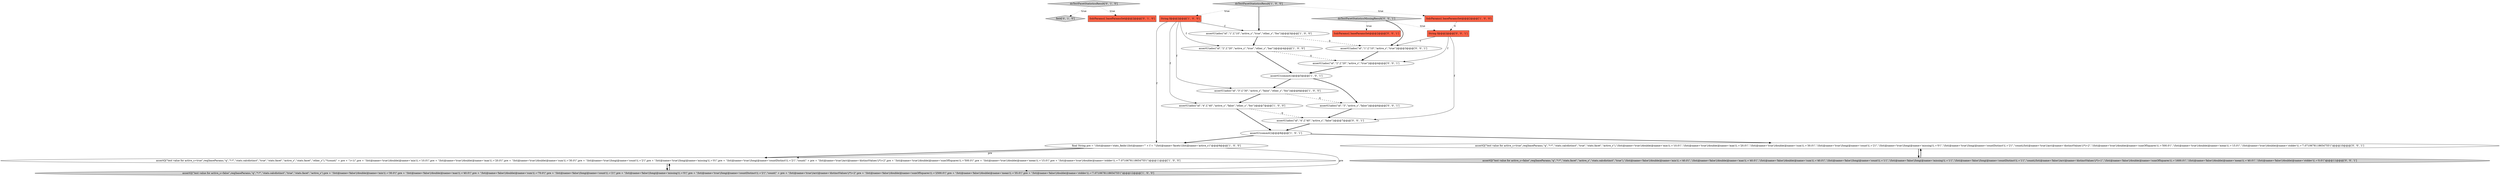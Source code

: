 digraph {
13 [style = filled, label = "field['0', '1', '0']", fillcolor = lightgray, shape = diamond image = "AAA0AAABBB2BBB"];
20 [style = filled, label = "SolrParams(( baseParamsSet@@@2@@@['0', '0', '1']", fillcolor = tomato, shape = box image = "AAA0AAABBB3BBB"];
5 [style = filled, label = "doTestFacetStatisticsResult['1', '0', '0']", fillcolor = lightgray, shape = diamond image = "AAA0AAABBB1BBB"];
6 [style = filled, label = "assertQ(\"test value for active_s=true\",req(baseParams,\"q\",\"*:*\",\"stats.calcdistinct\",\"true\",\"stats.facet\",\"active_s\",\"stats.facet\",\"other_s\"),\"*(count(\" + pre + \")=1(\",pre + \"/lst(@name='true'(/double(@name='min'((.='10.0'(\",pre + \"/lst(@name='true'(/double(@name='max'((.='20.0'(\",pre + \"/lst(@name='true'(/double(@name='sum'((.='30.0'(\",pre + \"/lst(@name='true'(/long(@name='count'((.='2'(\",pre + \"/lst(@name='true'(/long(@name='missing'((.='0'(\",pre + \"/lst(@name='true'(/long(@name='countDistinct'((.='2'(\",\"count(\" + pre + \"/lst(@name='true'(/arr(@name='distinctValues'(/*)=2\",pre + \"/lst(@name='true'(/double(@name='sumOfSquares'((.='500.0'(\",pre + \"/lst(@name='true'(/double(@name='mean'((.='15.0'(\",pre + \"/lst(@name='true'(/double(@name='stddev'((.='7.0710678118654755'(\")@@@11@@@['1', '0', '0']", fillcolor = white, shape = ellipse image = "AAA0AAABBB1BBB"];
11 [style = filled, label = "assertU(adoc(\"id\",\"3\",f,\"30\",\"active_s\",\"false\",\"other_s\",\"foo\"))@@@6@@@['1', '0', '0']", fillcolor = white, shape = ellipse image = "AAA0AAABBB1BBB"];
1 [style = filled, label = "assertU(commit())@@@5@@@['1', '0', '1']", fillcolor = white, shape = ellipse image = "AAA0AAABBB1BBB"];
15 [style = filled, label = "assertU(adoc(\"id\",\"3\",\"active_s\",\"false\"))@@@6@@@['0', '0', '1']", fillcolor = white, shape = ellipse image = "AAA0AAABBB3BBB"];
10 [style = filled, label = "assertU(commit())@@@8@@@['1', '0', '1']", fillcolor = white, shape = ellipse image = "AAA0AAABBB1BBB"];
23 [style = filled, label = "assertU(adoc(\"id\",\"4\",f,\"40\",\"active_s\",\"false\"))@@@7@@@['0', '0', '1']", fillcolor = white, shape = ellipse image = "AAA0AAABBB3BBB"];
8 [style = filled, label = "assertU(adoc(\"id\",\"2\",f,\"20\",\"active_s\",\"true\",\"other_s\",\"bar\"))@@@4@@@['1', '0', '0']", fillcolor = white, shape = ellipse image = "AAA0AAABBB1BBB"];
2 [style = filled, label = "String f@@@2@@@['1', '0', '0']", fillcolor = tomato, shape = box image = "AAA0AAABBB1BBB"];
14 [style = filled, label = "doTestFacetStatisticsResult['0', '1', '0']", fillcolor = lightgray, shape = diamond image = "AAA0AAABBB2BBB"];
3 [style = filled, label = "assertQ(\"test value for active_s=false\",req(baseParams,\"q\",\"*:*\",\"stats.calcdistinct\",\"true\",\"stats.facet\",\"active_s\"),pre + \"/lst(@name='false'(/double(@name='min'((.='30.0'(\",pre + \"/lst(@name='false'(/double(@name='max'((.='40.0'(\",pre + \"/lst(@name='false'(/double(@name='sum'((.='70.0'(\",pre + \"/lst(@name='false'(/long(@name='count'((.='2'(\",pre + \"/lst(@name='false'(/long(@name='missing'((.='0'(\",pre + \"/lst(@name='true'(/long(@name='countDistinct'((.='2'(\",\"count(\" + pre + \"/lst(@name='true'(/arr(@name='distinctValues'(/*)=2\",pre + \"/lst(@name='false'(/double(@name='sumOfSquares'((.='2500.0'(\",pre + \"/lst(@name='false'(/double(@name='mean'((.='35.0'(\",pre + \"/lst(@name='false'(/double(@name='stddev'((.='7.0710678118654755'(\")@@@12@@@['1', '0', '0']", fillcolor = lightgray, shape = ellipse image = "AAA0AAABBB1BBB"];
17 [style = filled, label = "assertQ(\"test value for active_s=false\",req(baseParams,\"q\",\"*:*\",\"stats.facet\",\"active_s\",\"stats.calcdistinct\",\"true\"),\"//lst(@name='false'(/double(@name='min'((.='40.0'(\",\"//lst(@name='false'(/double(@name='max'((.='40.0'(\",\"//lst(@name='false'(/double(@name='sum'((.='40.0'(\",\"//lst(@name='false'(/long(@name='count'((.='1'(\",\"//lst(@name='false'(/long(@name='missing'((.='1'(\",\"//lst(@name='false'(/long(@name='countDistinct'((.='1'(\",\"count(//lst(@name='false'(/arr(@name='distinctValues'(/*)=1\",\"//lst(@name='false'(/double(@name='sumOfSquares'((.='1600.0'(\",\"//lst(@name='false'(/double(@name='mean'((.='40.0'(\",\"//lst(@name='false'(/double(@name='stddev'((.='0.0'(\")@@@11@@@['0', '0', '1']", fillcolor = lightgray, shape = ellipse image = "AAA0AAABBB3BBB"];
18 [style = filled, label = "assertU(adoc(\"id\",\"2\",f,\"20\",\"active_s\",\"true\"))@@@4@@@['0', '0', '1']", fillcolor = white, shape = ellipse image = "AAA0AAABBB3BBB"];
21 [style = filled, label = "String f@@@2@@@['0', '0', '1']", fillcolor = tomato, shape = box image = "AAA0AAABBB3BBB"];
9 [style = filled, label = "assertU(adoc(\"id\",\"4\",f,\"40\",\"active_s\",\"false\",\"other_s\",\"foo\"))@@@7@@@['1', '0', '0']", fillcolor = white, shape = ellipse image = "AAA0AAABBB1BBB"];
7 [style = filled, label = "final String pre = \"//lst(@name='stats_fields'(/lst(@name='\" + f + \"'(/lst(@name='facets'(/lst(@name='active_s'(\"@@@9@@@['1', '0', '0']", fillcolor = white, shape = ellipse image = "AAA0AAABBB1BBB"];
0 [style = filled, label = "assertU(adoc(\"id\",\"1\",f,\"10\",\"active_s\",\"true\",\"other_s\",\"foo\"))@@@3@@@['1', '0', '0']", fillcolor = white, shape = ellipse image = "AAA0AAABBB1BBB"];
16 [style = filled, label = "doTestFacetStatisticsMissingResult['0', '0', '1']", fillcolor = lightgray, shape = diamond image = "AAA0AAABBB3BBB"];
22 [style = filled, label = "assertU(adoc(\"id\",\"1\",f,\"10\",\"active_s\",\"true\"))@@@3@@@['0', '0', '1']", fillcolor = white, shape = ellipse image = "AAA0AAABBB3BBB"];
12 [style = filled, label = "SolrParams(( baseParamsSet@@@2@@@['0', '1', '0']", fillcolor = tomato, shape = box image = "AAA0AAABBB2BBB"];
4 [style = filled, label = "SolrParams(( baseParamsSet@@@2@@@['1', '0', '0']", fillcolor = tomato, shape = box image = "AAA0AAABBB1BBB"];
19 [style = filled, label = "assertQ(\"test value for active_s=true\",req(baseParams,\"q\",\"*:*\",\"stats.calcdistinct\",\"true\",\"stats.facet\",\"active_s\"),\"//lst(@name='true'(/double(@name='min'((.='10.0'(\",\"//lst(@name='true'(/double(@name='max'((.='20.0'(\",\"//lst(@name='true'(/double(@name='sum'((.='30.0'(\",\"//lst(@name='true'(/long(@name='count'((.='2'(\",\"//lst(@name='true'(/long(@name='missing'((.='0'(\",\"//lst(@name='true'(/long(@name='countDistinct'((.='2'(\",\"count(//lst(@name='true'(/arr(@name='distinctValues'(/*)=2\",\"//lst(@name='true'(/double(@name='sumOfSquares'((.='500.0'(\",\"//lst(@name='true'(/double(@name='mean'((.='15.0'(\",\"//lst(@name='true'(/double(@name='stddev'((.='7.0710678118654755'(\")@@@10@@@['0', '0', '1']", fillcolor = white, shape = ellipse image = "AAA0AAABBB3BBB"];
21->22 [style = solid, label="f"];
16->20 [style = dotted, label="true"];
8->18 [style = dashed, label="0"];
4->21 [style = dashed, label="0"];
23->10 [style = bold, label=""];
2->7 [style = solid, label="f"];
17->19 [style = bold, label=""];
15->23 [style = bold, label=""];
7->6 [style = bold, label=""];
7->6 [style = solid, label="pre"];
5->4 [style = dotted, label="true"];
11->9 [style = bold, label=""];
21->18 [style = solid, label="f"];
0->8 [style = bold, label=""];
16->22 [style = bold, label=""];
14->12 [style = dotted, label="true"];
2->8 [style = solid, label="f"];
1->11 [style = bold, label=""];
3->6 [style = bold, label=""];
7->3 [style = solid, label="pre"];
8->1 [style = bold, label=""];
10->19 [style = bold, label=""];
10->7 [style = bold, label=""];
5->0 [style = bold, label=""];
11->15 [style = dashed, label="0"];
14->13 [style = dotted, label="true"];
21->23 [style = solid, label="f"];
19->17 [style = bold, label=""];
6->3 [style = bold, label=""];
2->11 [style = solid, label="f"];
16->21 [style = dotted, label="true"];
22->18 [style = bold, label=""];
1->15 [style = bold, label=""];
2->0 [style = solid, label="f"];
9->23 [style = dashed, label="0"];
18->1 [style = bold, label=""];
2->9 [style = solid, label="f"];
0->22 [style = dashed, label="0"];
5->2 [style = dotted, label="true"];
9->10 [style = bold, label=""];
}
